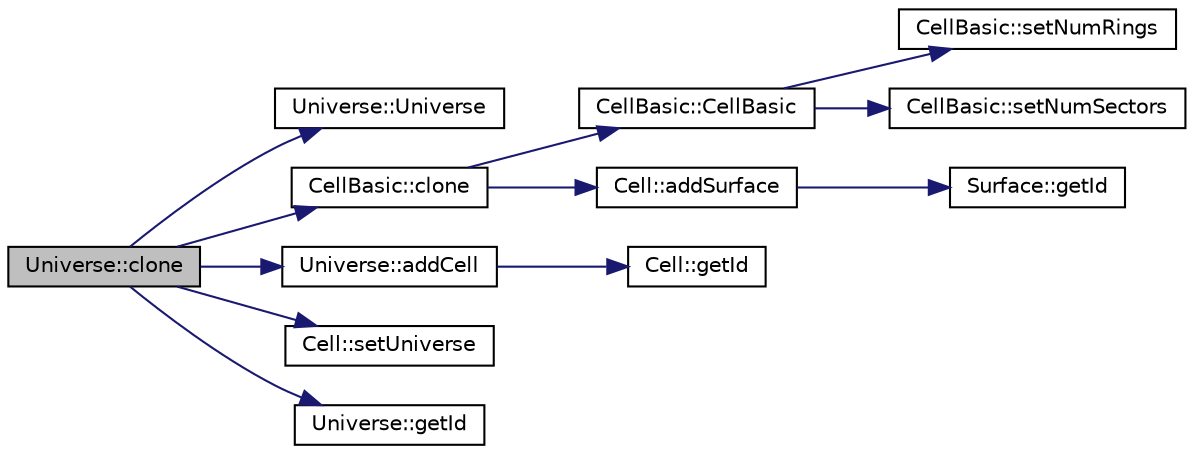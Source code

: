 digraph "Universe::clone"
{
  edge [fontname="Helvetica",fontsize="10",labelfontname="Helvetica",labelfontsize="10"];
  node [fontname="Helvetica",fontsize="10",shape=record];
  rankdir="LR";
  Node1 [label="Universe::clone",height=0.2,width=0.4,color="black", fillcolor="grey75", style="filled" fontcolor="black"];
  Node1 -> Node2 [color="midnightblue",fontsize="10",style="solid",fontname="Helvetica"];
  Node2 [label="Universe::Universe",height=0.2,width=0.4,color="black", fillcolor="white", style="filled",URL="$classUniverse.html#acc8b0d4180e2bf76b6629e8e22ae9761",tooltip="Constructor assigns a unique and user-specified ID for the Universe."];
  Node1 -> Node3 [color="midnightblue",fontsize="10",style="solid",fontname="Helvetica"];
  Node3 [label="CellBasic::clone",height=0.2,width=0.4,color="black", fillcolor="white", style="filled",URL="$classCellBasic.html#a11467ff4cc874cb9688ff12feef184a6",tooltip="Create a duplicate of the CellBasic."];
  Node3 -> Node4 [color="midnightblue",fontsize="10",style="solid",fontname="Helvetica"];
  Node4 [label="CellBasic::CellBasic",height=0.2,width=0.4,color="black", fillcolor="white", style="filled",URL="$classCellBasic.html#ae40a1bd96323a32693d1088bd9b9a1cc"];
  Node4 -> Node5 [color="midnightblue",fontsize="10",style="solid",fontname="Helvetica"];
  Node5 [label="CellBasic::setNumRings",height=0.2,width=0.4,color="black", fillcolor="white", style="filled",URL="$classCellBasic.html#aabb439fc80329f063ccca9a1aa70e5a2",tooltip="Set the Cell&#39;s number of rings."];
  Node4 -> Node6 [color="midnightblue",fontsize="10",style="solid",fontname="Helvetica"];
  Node6 [label="CellBasic::setNumSectors",height=0.2,width=0.4,color="black", fillcolor="white", style="filled",URL="$classCellBasic.html#a6387edfa5eadaf8b21dbce6b30cf7521",tooltip="Set the Cell&#39;s number of sectors."];
  Node3 -> Node7 [color="midnightblue",fontsize="10",style="solid",fontname="Helvetica"];
  Node7 [label="Cell::addSurface",height=0.2,width=0.4,color="black", fillcolor="white", style="filled",URL="$classCell.html#aaf1680b706b11b4b0121aef6a4a81009",tooltip="Insert a Surface into this Cells container."];
  Node7 -> Node8 [color="midnightblue",fontsize="10",style="solid",fontname="Helvetica"];
  Node8 [label="Surface::getId",height=0.2,width=0.4,color="black", fillcolor="white", style="filled",URL="$classSurface.html#a017d43ba277780965b6d5aa928a635fc",tooltip="Return the Surface&#39;s user-defined ID."];
  Node1 -> Node9 [color="midnightblue",fontsize="10",style="solid",fontname="Helvetica"];
  Node9 [label="Universe::addCell",height=0.2,width=0.4,color="black", fillcolor="white", style="filled",URL="$classUniverse.html#af045c632c9b336f8d4f7be20c5a510a1",tooltip="Adds a Cell to this Universe."];
  Node9 -> Node10 [color="midnightblue",fontsize="10",style="solid",fontname="Helvetica"];
  Node10 [label="Cell::getId",height=0.2,width=0.4,color="black", fillcolor="white", style="filled",URL="$classCell.html#a39543fd6c83589e92363e461f3f50336",tooltip="Return the Cell&#39;s user-specified ID."];
  Node1 -> Node11 [color="midnightblue",fontsize="10",style="solid",fontname="Helvetica"];
  Node11 [label="Cell::setUniverse",height=0.2,width=0.4,color="black", fillcolor="white", style="filled",URL="$classCell.html#ab632f6b0946cf5b78e3c2562c76736c0",tooltip="Set the ID for the Universe within which this Cell resides."];
  Node1 -> Node12 [color="midnightblue",fontsize="10",style="solid",fontname="Helvetica"];
  Node12 [label="Universe::getId",height=0.2,width=0.4,color="black", fillcolor="white", style="filled",URL="$classUniverse.html#ae0686929fcba2aa1580bc64c3230cb21"];
}

